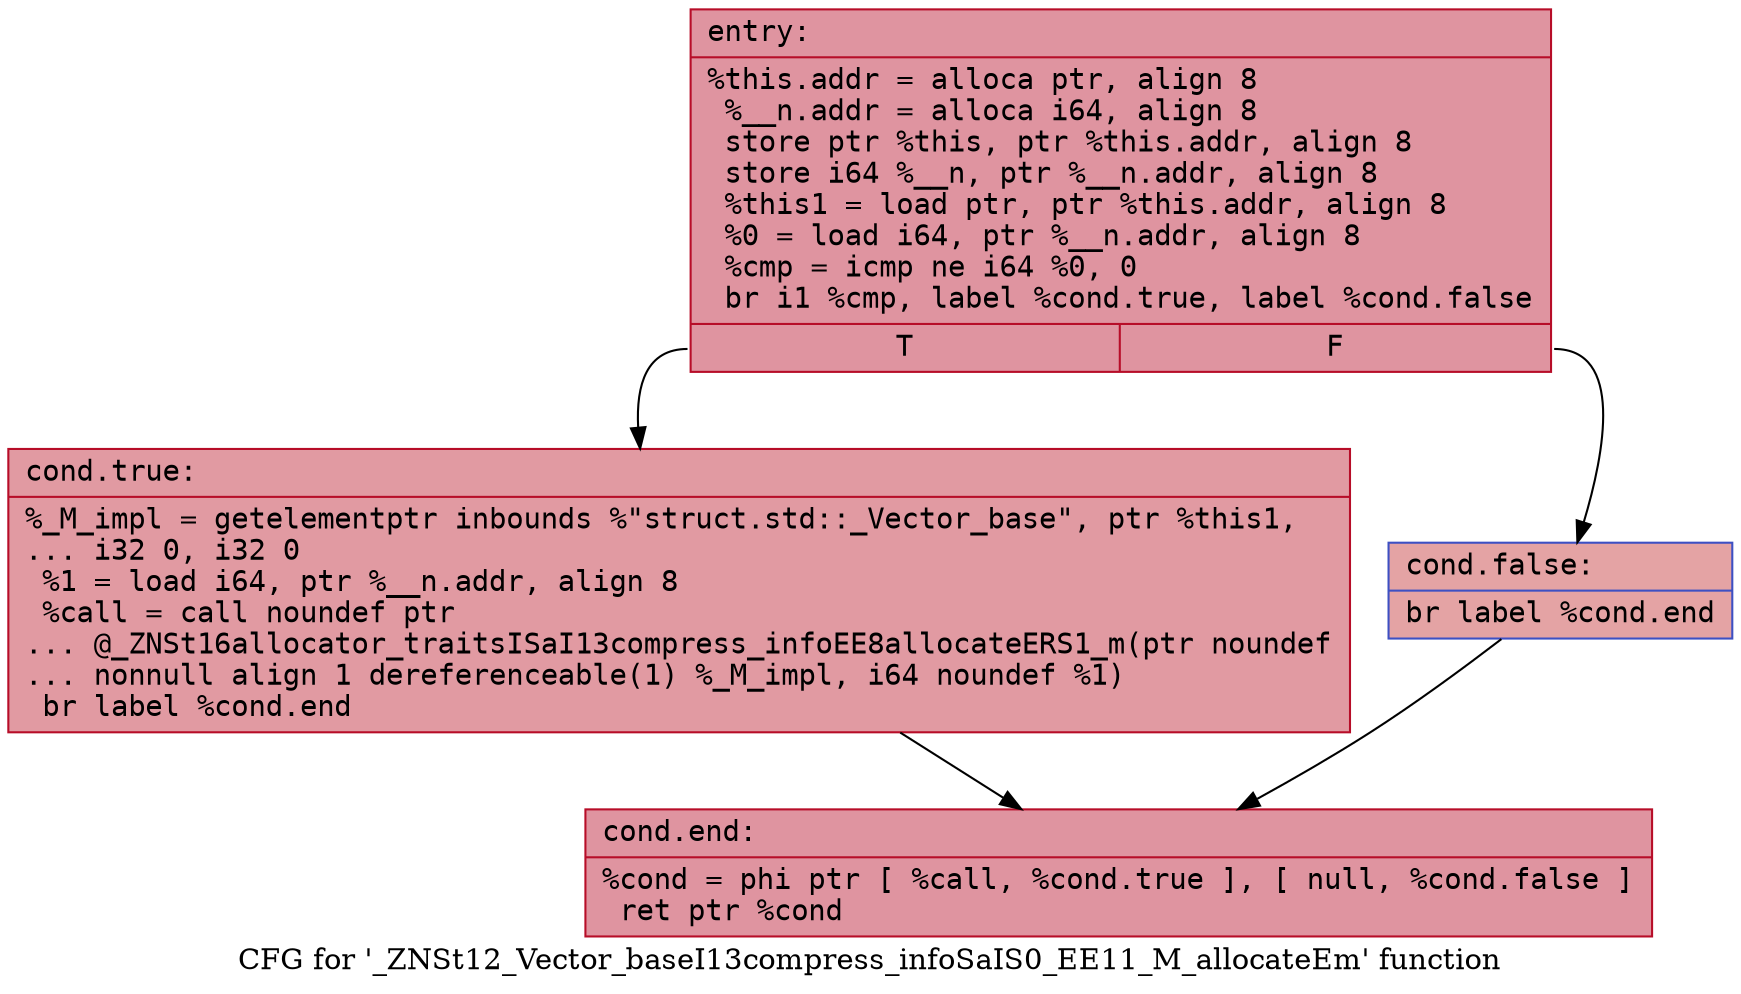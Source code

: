 digraph "CFG for '_ZNSt12_Vector_baseI13compress_infoSaIS0_EE11_M_allocateEm' function" {
	label="CFG for '_ZNSt12_Vector_baseI13compress_infoSaIS0_EE11_M_allocateEm' function";

	Node0x5651cd85c2c0 [shape=record,color="#b70d28ff", style=filled, fillcolor="#b70d2870" fontname="Courier",label="{entry:\l|  %this.addr = alloca ptr, align 8\l  %__n.addr = alloca i64, align 8\l  store ptr %this, ptr %this.addr, align 8\l  store i64 %__n, ptr %__n.addr, align 8\l  %this1 = load ptr, ptr %this.addr, align 8\l  %0 = load i64, ptr %__n.addr, align 8\l  %cmp = icmp ne i64 %0, 0\l  br i1 %cmp, label %cond.true, label %cond.false\l|{<s0>T|<s1>F}}"];
	Node0x5651cd85c2c0:s0 -> Node0x5651cd85c310[tooltip="entry -> cond.true\nProbability 62.50%" ];
	Node0x5651cd85c2c0:s1 -> Node0x5651cd85c960[tooltip="entry -> cond.false\nProbability 37.50%" ];
	Node0x5651cd85c310 [shape=record,color="#b70d28ff", style=filled, fillcolor="#bb1b2c70" fontname="Courier",label="{cond.true:\l|  %_M_impl = getelementptr inbounds %\"struct.std::_Vector_base\", ptr %this1,\l... i32 0, i32 0\l  %1 = load i64, ptr %__n.addr, align 8\l  %call = call noundef ptr\l... @_ZNSt16allocator_traitsISaI13compress_infoEE8allocateERS1_m(ptr noundef\l... nonnull align 1 dereferenceable(1) %_M_impl, i64 noundef %1)\l  br label %cond.end\l}"];
	Node0x5651cd85c310 -> Node0x5651cd85cc50[tooltip="cond.true -> cond.end\nProbability 100.00%" ];
	Node0x5651cd85c960 [shape=record,color="#3d50c3ff", style=filled, fillcolor="#c32e3170" fontname="Courier",label="{cond.false:\l|  br label %cond.end\l}"];
	Node0x5651cd85c960 -> Node0x5651cd85cc50[tooltip="cond.false -> cond.end\nProbability 100.00%" ];
	Node0x5651cd85cc50 [shape=record,color="#b70d28ff", style=filled, fillcolor="#b70d2870" fontname="Courier",label="{cond.end:\l|  %cond = phi ptr [ %call, %cond.true ], [ null, %cond.false ]\l  ret ptr %cond\l}"];
}
